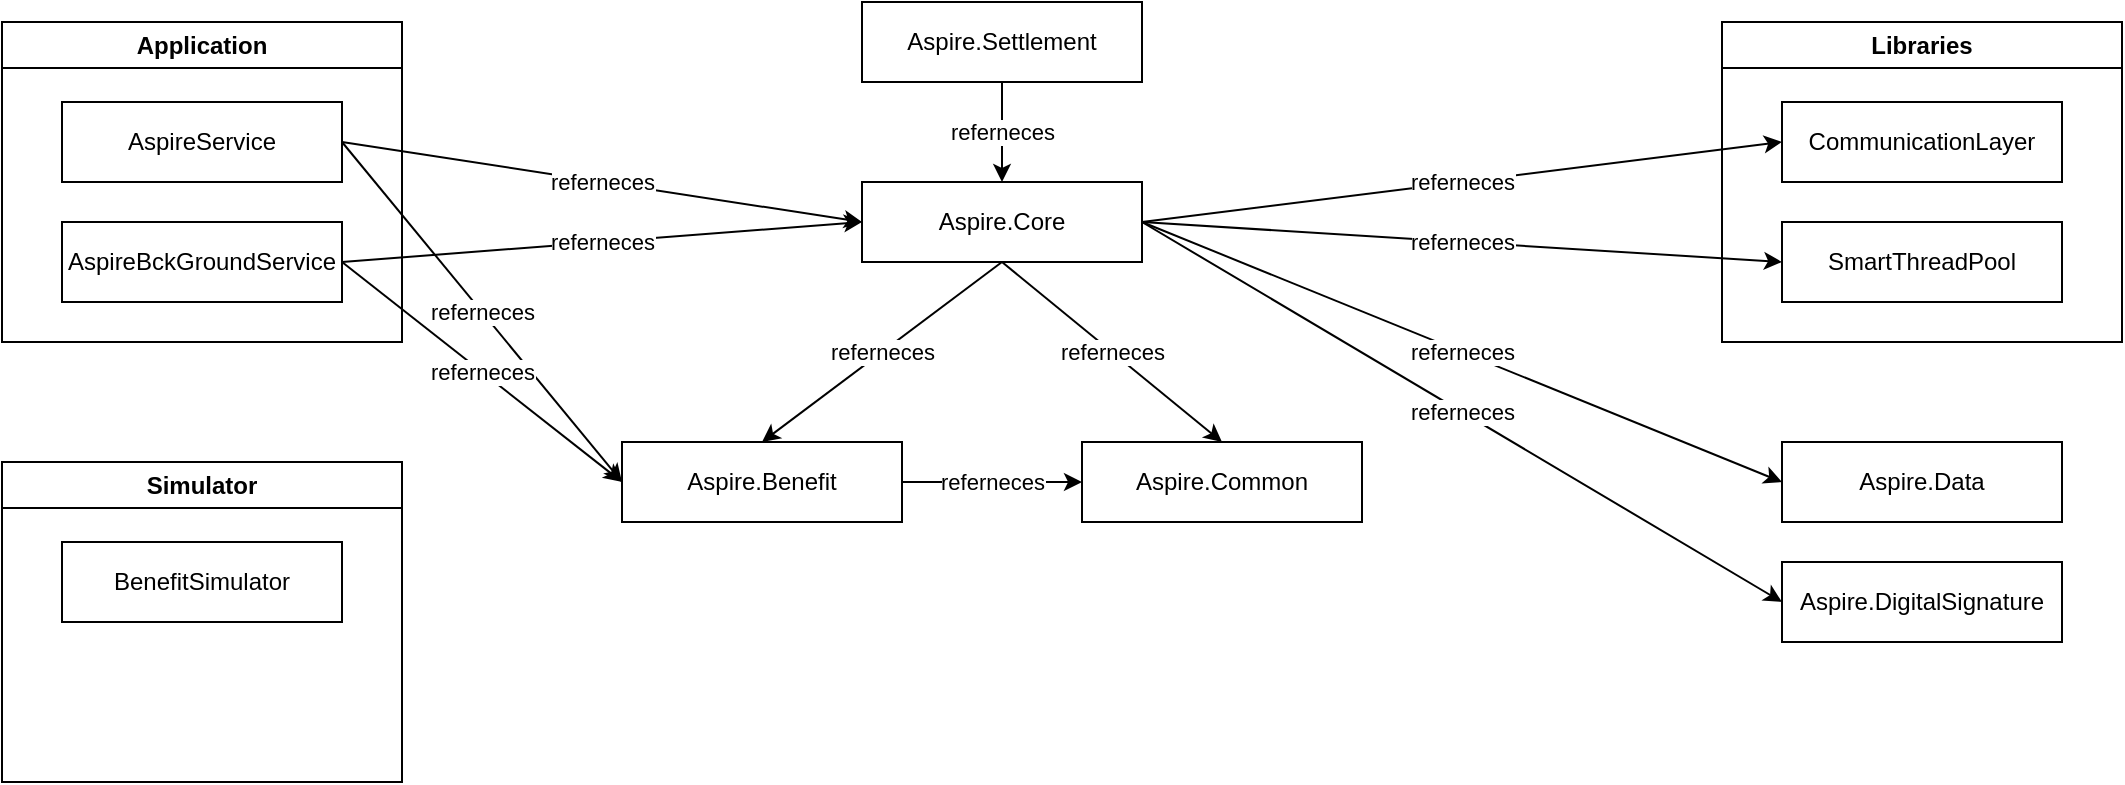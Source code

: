 <mxfile version="21.3.5" type="device">
  <diagram name="Aspire Main" id="IH4H51r7AeCOJ74Wlhnf">
    <mxGraphModel dx="1290" dy="581" grid="1" gridSize="10" guides="1" tooltips="1" connect="1" arrows="1" fold="1" page="1" pageScale="1" pageWidth="1169" pageHeight="827" math="0" shadow="0">
      <root>
        <mxCell id="0" />
        <mxCell id="1" parent="0" />
        <mxCell id="LXWdEqAj7WApUk0QWLQh-1" value="Aspire.Benefit" style="rounded=0;whiteSpace=wrap;html=1;" parent="1" vertex="1">
          <mxGeometry x="360" y="260" width="140" height="40" as="geometry" />
        </mxCell>
        <mxCell id="LXWdEqAj7WApUk0QWLQh-2" value="Aspire.Common" style="rounded=0;whiteSpace=wrap;html=1;" parent="1" vertex="1">
          <mxGeometry x="590" y="260" width="140" height="40" as="geometry" />
        </mxCell>
        <mxCell id="LXWdEqAj7WApUk0QWLQh-3" value="Aspire.DigitalSignature" style="rounded=0;whiteSpace=wrap;html=1;" parent="1" vertex="1">
          <mxGeometry x="940" y="320" width="140" height="40" as="geometry" />
        </mxCell>
        <mxCell id="LXWdEqAj7WApUk0QWLQh-4" value="Aspire.Core" style="rounded=0;whiteSpace=wrap;html=1;" parent="1" vertex="1">
          <mxGeometry x="480" y="130" width="140" height="40" as="geometry" />
        </mxCell>
        <mxCell id="LXWdEqAj7WApUk0QWLQh-6" value="Aspire.Settlement" style="rounded=0;whiteSpace=wrap;html=1;" parent="1" vertex="1">
          <mxGeometry x="480" y="40" width="140" height="40" as="geometry" />
        </mxCell>
        <mxCell id="LXWdEqAj7WApUk0QWLQh-7" value="Aspire.Data" style="rounded=0;whiteSpace=wrap;html=1;" parent="1" vertex="1">
          <mxGeometry x="940" y="260" width="140" height="40" as="geometry" />
        </mxCell>
        <mxCell id="LXWdEqAj7WApUk0QWLQh-16" value="Application" style="swimlane;whiteSpace=wrap;html=1;" parent="1" vertex="1">
          <mxGeometry x="50" y="50" width="200" height="160" as="geometry" />
        </mxCell>
        <mxCell id="LXWdEqAj7WApUk0QWLQh-17" value="AspireService" style="rounded=0;whiteSpace=wrap;html=1;" parent="LXWdEqAj7WApUk0QWLQh-16" vertex="1">
          <mxGeometry x="30" y="40" width="140" height="40" as="geometry" />
        </mxCell>
        <mxCell id="LXWdEqAj7WApUk0QWLQh-18" value="AspireBckGroundService" style="rounded=0;whiteSpace=wrap;html=1;" parent="LXWdEqAj7WApUk0QWLQh-16" vertex="1">
          <mxGeometry x="30" y="100" width="140" height="40" as="geometry" />
        </mxCell>
        <mxCell id="LXWdEqAj7WApUk0QWLQh-19" value="Libraries" style="swimlane;whiteSpace=wrap;html=1;" parent="1" vertex="1">
          <mxGeometry x="910" y="50" width="200" height="160" as="geometry" />
        </mxCell>
        <mxCell id="LXWdEqAj7WApUk0QWLQh-20" value="CommunicationLayer" style="rounded=0;whiteSpace=wrap;html=1;" parent="LXWdEqAj7WApUk0QWLQh-19" vertex="1">
          <mxGeometry x="30" y="40" width="140" height="40" as="geometry" />
        </mxCell>
        <mxCell id="LXWdEqAj7WApUk0QWLQh-21" value="SmartThreadPool" style="rounded=0;whiteSpace=wrap;html=1;" parent="LXWdEqAj7WApUk0QWLQh-19" vertex="1">
          <mxGeometry x="30" y="100" width="140" height="40" as="geometry" />
        </mxCell>
        <mxCell id="LXWdEqAj7WApUk0QWLQh-22" value="Simulator" style="swimlane;whiteSpace=wrap;html=1;" parent="1" vertex="1">
          <mxGeometry x="50" y="270" width="200" height="160" as="geometry" />
        </mxCell>
        <mxCell id="LXWdEqAj7WApUk0QWLQh-23" value="BenefitSimulator" style="rounded=0;whiteSpace=wrap;html=1;" parent="LXWdEqAj7WApUk0QWLQh-22" vertex="1">
          <mxGeometry x="30" y="40" width="140" height="40" as="geometry" />
        </mxCell>
        <mxCell id="LXWdEqAj7WApUk0QWLQh-25" value="referneces" style="endArrow=classic;html=1;rounded=0;exitX=1;exitY=0.5;exitDx=0;exitDy=0;entryX=0;entryY=0.5;entryDx=0;entryDy=0;" parent="1" source="LXWdEqAj7WApUk0QWLQh-1" target="LXWdEqAj7WApUk0QWLQh-2" edge="1">
          <mxGeometry width="50" height="50" relative="1" as="geometry">
            <mxPoint x="765" y="380" as="sourcePoint" />
            <mxPoint x="815" y="330" as="targetPoint" />
          </mxGeometry>
        </mxCell>
        <mxCell id="LXWdEqAj7WApUk0QWLQh-26" value="referneces" style="endArrow=classic;html=1;rounded=0;exitX=0.5;exitY=1;exitDx=0;exitDy=0;entryX=0.5;entryY=0;entryDx=0;entryDy=0;" parent="1" source="LXWdEqAj7WApUk0QWLQh-4" target="LXWdEqAj7WApUk0QWLQh-1" edge="1">
          <mxGeometry width="50" height="50" relative="1" as="geometry">
            <mxPoint x="731" y="143" as="sourcePoint" />
            <mxPoint x="900" y="220" as="targetPoint" />
          </mxGeometry>
        </mxCell>
        <mxCell id="LXWdEqAj7WApUk0QWLQh-27" value="referneces" style="endArrow=classic;html=1;rounded=0;entryX=0.5;entryY=0;entryDx=0;entryDy=0;" parent="1" target="LXWdEqAj7WApUk0QWLQh-2" edge="1">
          <mxGeometry width="50" height="50" relative="1" as="geometry">
            <mxPoint x="550" y="170" as="sourcePoint" />
            <mxPoint x="705" y="140" as="targetPoint" />
          </mxGeometry>
        </mxCell>
        <mxCell id="LXWdEqAj7WApUk0QWLQh-28" value="referneces" style="endArrow=classic;html=1;rounded=0;exitX=1;exitY=0.5;exitDx=0;exitDy=0;entryX=0;entryY=0.5;entryDx=0;entryDy=0;" parent="1" source="LXWdEqAj7WApUk0QWLQh-4" target="LXWdEqAj7WApUk0QWLQh-7" edge="1">
          <mxGeometry width="50" height="50" relative="1" as="geometry">
            <mxPoint x="520" y="290" as="sourcePoint" />
            <mxPoint x="710" y="290" as="targetPoint" />
          </mxGeometry>
        </mxCell>
        <mxCell id="LXWdEqAj7WApUk0QWLQh-29" value="referneces" style="endArrow=classic;html=1;rounded=0;exitX=1;exitY=0.5;exitDx=0;exitDy=0;entryX=0;entryY=0.5;entryDx=0;entryDy=0;" parent="1" source="LXWdEqAj7WApUk0QWLQh-4" target="LXWdEqAj7WApUk0QWLQh-3" edge="1">
          <mxGeometry width="50" height="50" relative="1" as="geometry">
            <mxPoint x="520" y="290" as="sourcePoint" />
            <mxPoint x="710" y="370" as="targetPoint" />
          </mxGeometry>
        </mxCell>
        <mxCell id="LXWdEqAj7WApUk0QWLQh-30" value="referneces" style="endArrow=classic;html=1;rounded=0;entryX=0;entryY=0.5;entryDx=0;entryDy=0;exitX=1;exitY=0.5;exitDx=0;exitDy=0;" parent="1" source="LXWdEqAj7WApUk0QWLQh-4" target="LXWdEqAj7WApUk0QWLQh-20" edge="1">
          <mxGeometry width="50" height="50" relative="1" as="geometry">
            <mxPoint x="510" y="280" as="sourcePoint" />
            <mxPoint x="710" y="310" as="targetPoint" />
            <mxPoint as="offset" />
          </mxGeometry>
        </mxCell>
        <mxCell id="LXWdEqAj7WApUk0QWLQh-31" value="referneces" style="endArrow=classic;html=1;rounded=0;entryX=0;entryY=0.5;entryDx=0;entryDy=0;exitX=1;exitY=0.5;exitDx=0;exitDy=0;" parent="1" source="LXWdEqAj7WApUk0QWLQh-4" target="LXWdEqAj7WApUk0QWLQh-21" edge="1">
          <mxGeometry width="50" height="50" relative="1" as="geometry">
            <mxPoint x="640" y="190" as="sourcePoint" />
            <mxPoint x="960" y="160" as="targetPoint" />
          </mxGeometry>
        </mxCell>
        <mxCell id="LXWdEqAj7WApUk0QWLQh-32" value="referneces" style="endArrow=classic;html=1;rounded=0;entryX=0.5;entryY=0;entryDx=0;entryDy=0;" parent="1" source="LXWdEqAj7WApUk0QWLQh-6" edge="1" target="LXWdEqAj7WApUk0QWLQh-4">
          <mxGeometry width="50" height="50" relative="1" as="geometry">
            <mxPoint x="520" y="160" as="sourcePoint" />
            <mxPoint x="440" y="130" as="targetPoint" />
          </mxGeometry>
        </mxCell>
        <mxCell id="LXWdEqAj7WApUk0QWLQh-34" value="referneces" style="endArrow=classic;html=1;rounded=0;entryX=0;entryY=0.5;entryDx=0;entryDy=0;exitX=1;exitY=0.5;exitDx=0;exitDy=0;" parent="1" source="LXWdEqAj7WApUk0QWLQh-17" target="LXWdEqAj7WApUk0QWLQh-4" edge="1">
          <mxGeometry width="50" height="50" relative="1" as="geometry">
            <mxPoint x="50" y="399.41" as="sourcePoint" />
            <mxPoint x="490" y="399.41" as="targetPoint" />
            <mxPoint as="offset" />
          </mxGeometry>
        </mxCell>
        <mxCell id="LXWdEqAj7WApUk0QWLQh-35" value="referneces" style="endArrow=classic;html=1;rounded=0;entryX=0;entryY=0.5;entryDx=0;entryDy=0;exitX=1;exitY=0.5;exitDx=0;exitDy=0;" parent="1" source="LXWdEqAj7WApUk0QWLQh-17" target="LXWdEqAj7WApUk0QWLQh-1" edge="1">
          <mxGeometry width="50" height="50" relative="1" as="geometry">
            <mxPoint x="220" y="180" as="sourcePoint" />
            <mxPoint x="380" y="160" as="targetPoint" />
            <mxPoint as="offset" />
          </mxGeometry>
        </mxCell>
        <mxCell id="LXWdEqAj7WApUk0QWLQh-36" value="referneces" style="endArrow=classic;html=1;rounded=0;entryX=0;entryY=0.5;entryDx=0;entryDy=0;exitX=1;exitY=0.5;exitDx=0;exitDy=0;" parent="1" source="LXWdEqAj7WApUk0QWLQh-18" target="LXWdEqAj7WApUk0QWLQh-4" edge="1">
          <mxGeometry width="50" height="50" relative="1" as="geometry">
            <mxPoint x="230" y="190" as="sourcePoint" />
            <mxPoint x="390" y="170" as="targetPoint" />
            <mxPoint as="offset" />
          </mxGeometry>
        </mxCell>
        <mxCell id="LXWdEqAj7WApUk0QWLQh-37" value="referneces" style="endArrow=classic;html=1;rounded=0;entryX=0;entryY=0.5;entryDx=0;entryDy=0;exitX=1;exitY=0.5;exitDx=0;exitDy=0;" parent="1" source="LXWdEqAj7WApUk0QWLQh-18" target="LXWdEqAj7WApUk0QWLQh-1" edge="1">
          <mxGeometry width="50" height="50" relative="1" as="geometry">
            <mxPoint x="240" y="200" as="sourcePoint" />
            <mxPoint x="400" y="180" as="targetPoint" />
            <mxPoint as="offset" />
          </mxGeometry>
        </mxCell>
      </root>
    </mxGraphModel>
  </diagram>
</mxfile>
